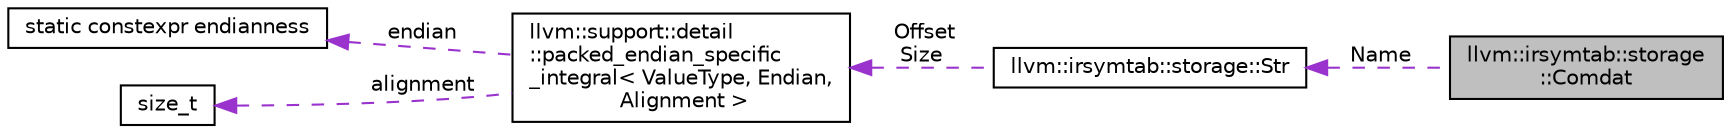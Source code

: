 digraph "llvm::irsymtab::storage::Comdat"
{
 // LATEX_PDF_SIZE
  bgcolor="transparent";
  edge [fontname="Helvetica",fontsize="10",labelfontname="Helvetica",labelfontsize="10"];
  node [fontname="Helvetica",fontsize="10",shape="box"];
  rankdir="LR";
  Node1 [label="llvm::irsymtab::storage\l::Comdat",height=0.2,width=0.4,color="black", fillcolor="grey75", style="filled", fontcolor="black",tooltip="This is equivalent to an IR comdat."];
  Node2 -> Node1 [dir="back",color="darkorchid3",fontsize="10",style="dashed",label=" Name" ,fontname="Helvetica"];
  Node2 [label="llvm::irsymtab::storage::Str",height=0.2,width=0.4,color="black",URL="$structllvm_1_1irsymtab_1_1storage_1_1Str.html",tooltip="A reference to a string in the string table."];
  Node3 -> Node2 [dir="back",color="darkorchid3",fontsize="10",style="dashed",label=" Offset\nSize" ,fontname="Helvetica"];
  Node3 [label="llvm::support::detail\l::packed_endian_specific\l_integral\< ValueType, Endian,\l Alignment \>",height=0.2,width=0.4,color="black",URL="$structllvm_1_1support_1_1detail_1_1packed__endian__specific__integral.html",tooltip=" "];
  Node4 -> Node3 [dir="back",color="darkorchid3",fontsize="10",style="dashed",label=" endian" ,fontname="Helvetica"];
  Node4 [label="static constexpr endianness",height=0.2,width=0.4,color="black",tooltip=" "];
  Node5 -> Node3 [dir="back",color="darkorchid3",fontsize="10",style="dashed",label=" alignment" ,fontname="Helvetica"];
  Node5 [label="size_t",height=0.2,width=0.4,color="black",tooltip=" "];
}
